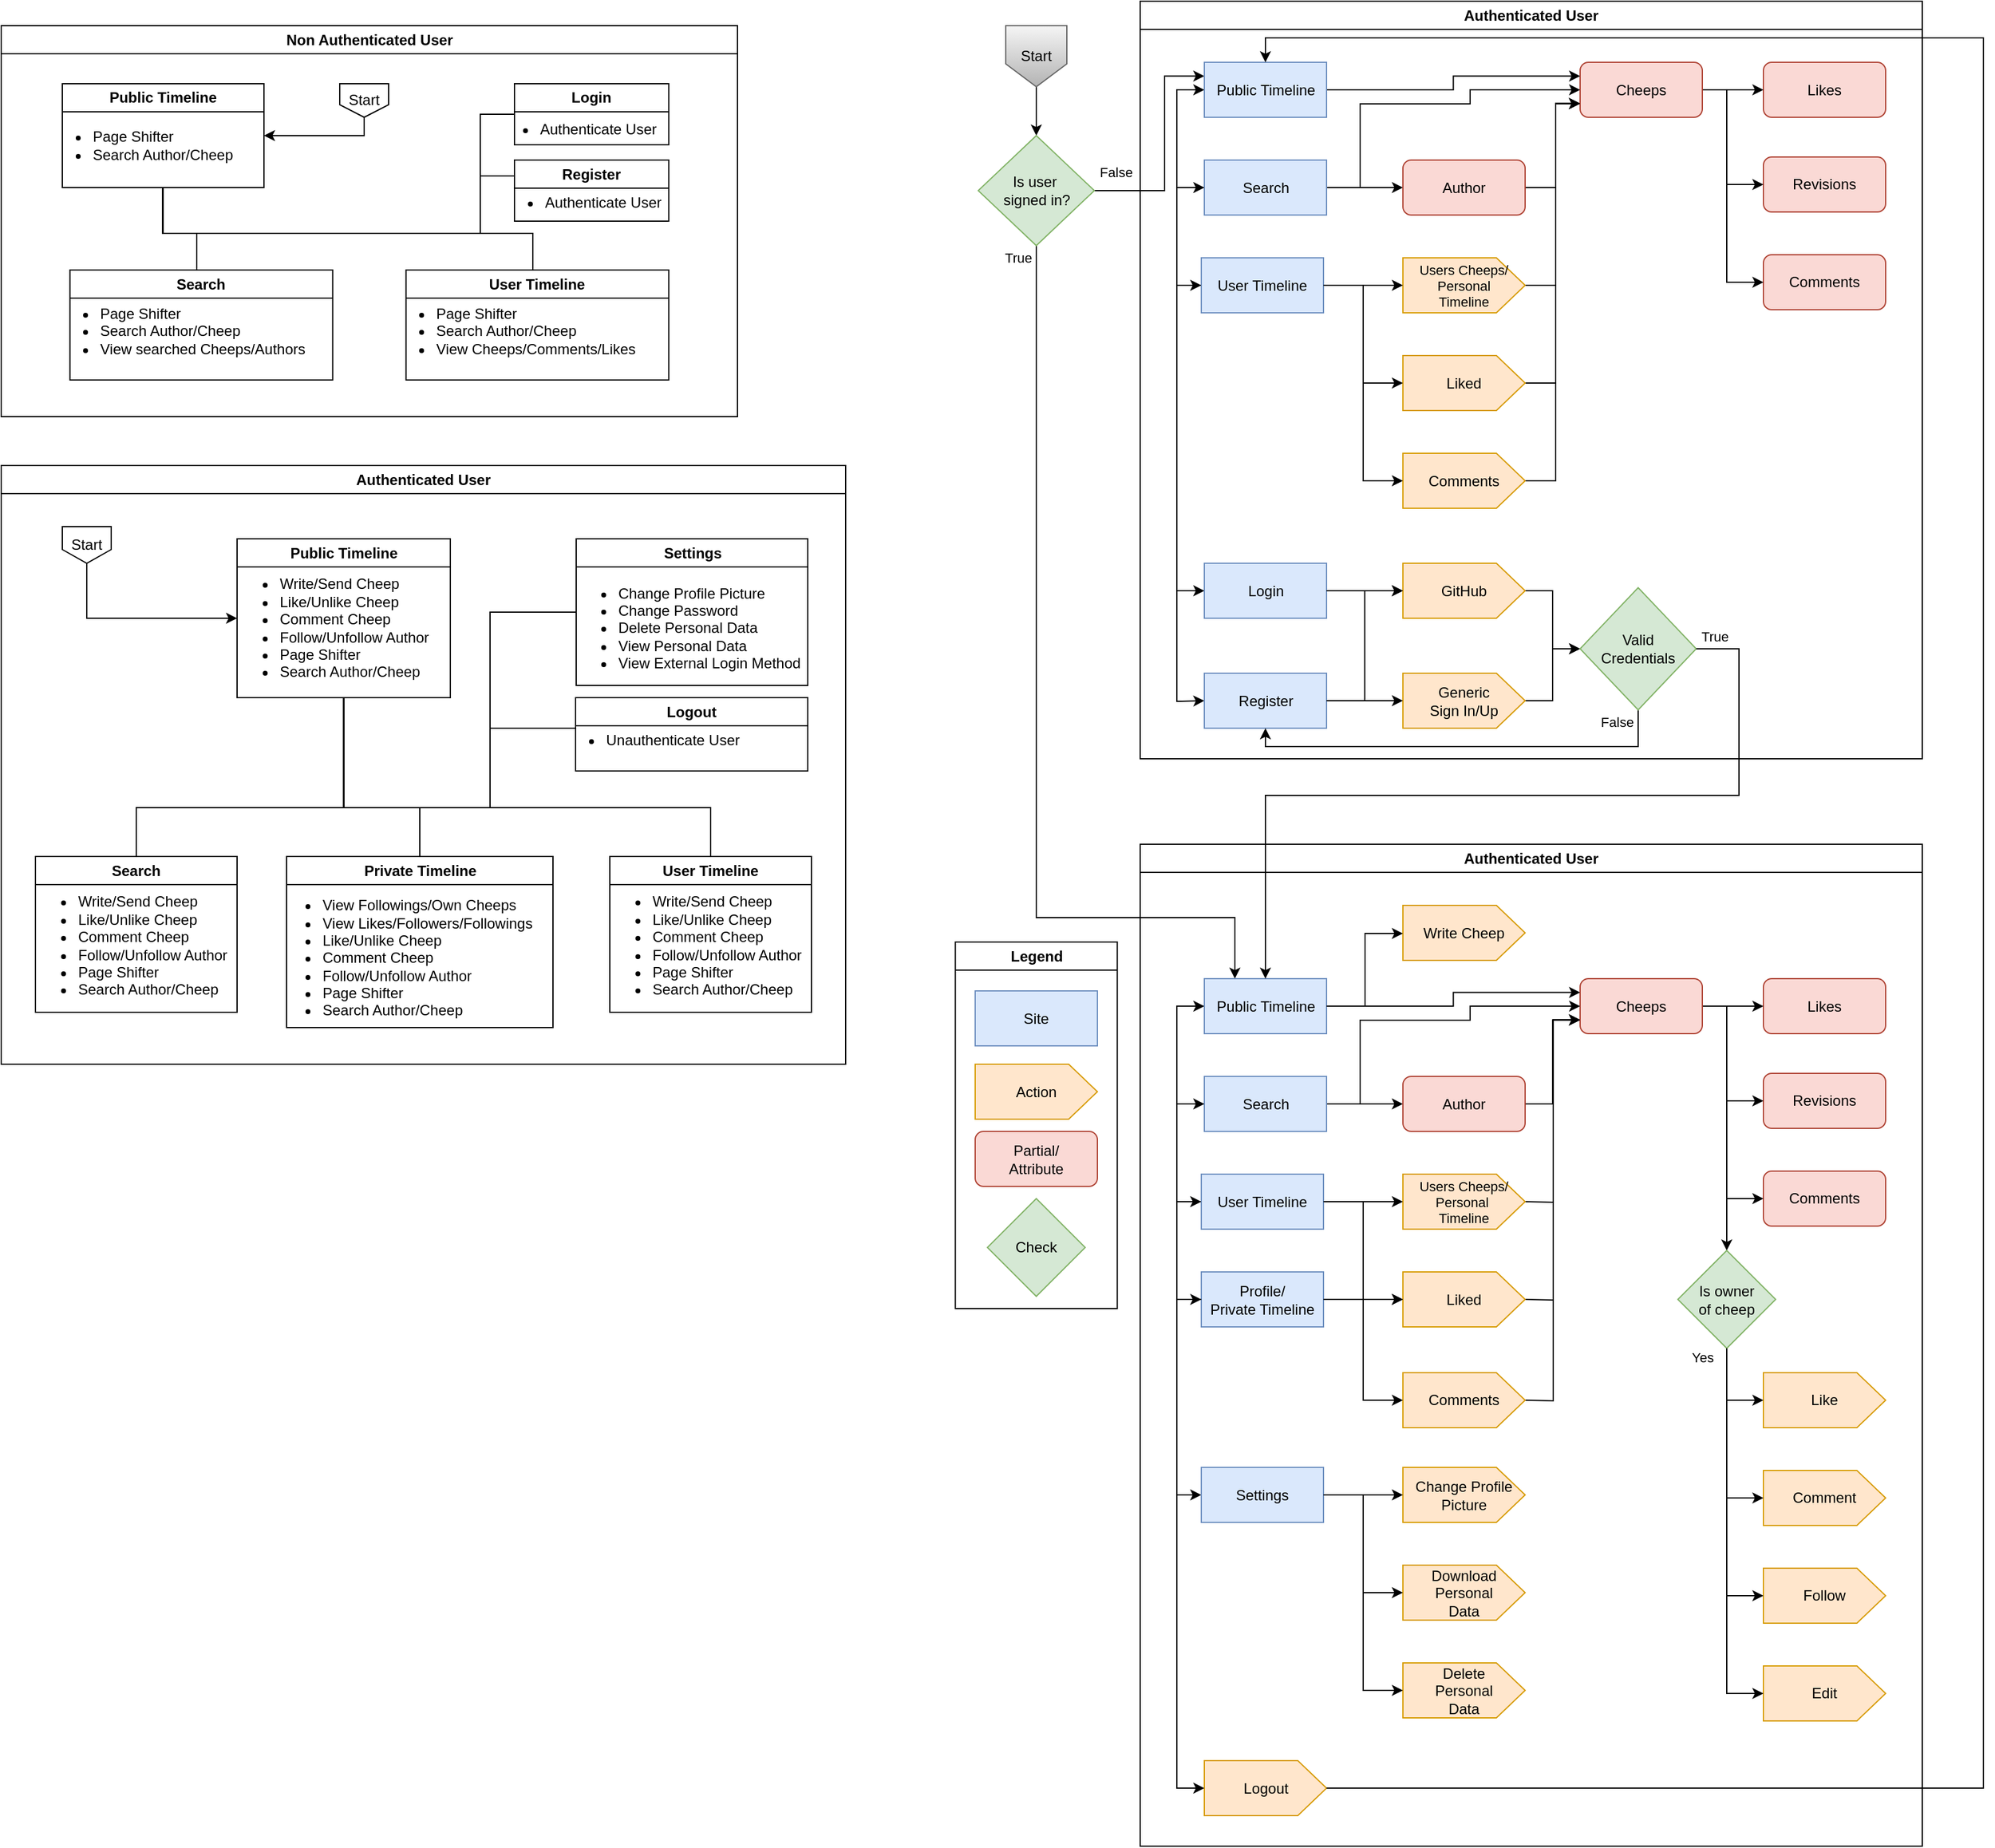 <mxfile version="25.0.1">
  <diagram name="Page-1" id="x-IrG4mC_DyvVhbNM6L9">
    <mxGraphModel dx="2035" dy="1218" grid="1" gridSize="10" guides="1" tooltips="1" connect="1" arrows="1" fold="1" page="1" pageScale="1" pageWidth="850" pageHeight="1100" math="0" shadow="0">
      <root>
        <mxCell id="0" />
        <mxCell id="1" parent="0" />
        <mxCell id="75F8sYAHgex0go4ryfyi-2" value="Non Authenticated User" style="swimlane;whiteSpace=wrap;html=1;" vertex="1" parent="1">
          <mxGeometry x="128" y="30" width="602.5" height="320" as="geometry" />
        </mxCell>
        <mxCell id="75F8sYAHgex0go4ryfyi-8" value="Public Timeline" style="swimlane;whiteSpace=wrap;html=1;" vertex="1" parent="75F8sYAHgex0go4ryfyi-2">
          <mxGeometry x="50" y="47.5" width="165" height="85" as="geometry" />
        </mxCell>
        <mxCell id="75F8sYAHgex0go4ryfyi-13" value="&lt;ul&gt;&lt;li&gt;Page Shifter&lt;/li&gt;&lt;li&gt;Search Author/Cheep&lt;/li&gt;&lt;/ul&gt;" style="text;html=1;align=left;verticalAlign=middle;resizable=0;points=[];autosize=1;strokeColor=none;fillColor=none;spacing=0;" vertex="1" parent="75F8sYAHgex0go4ryfyi-8">
          <mxGeometry x="-15" y="20" width="170" height="60" as="geometry" />
        </mxCell>
        <mxCell id="75F8sYAHgex0go4ryfyi-29" style="edgeStyle=orthogonalEdgeStyle;rounded=0;orthogonalLoop=1;jettySize=auto;html=1;entryX=0.5;entryY=1;entryDx=0;entryDy=0;endArrow=none;endFill=0;" edge="1" parent="75F8sYAHgex0go4ryfyi-2" source="75F8sYAHgex0go4ryfyi-16" target="75F8sYAHgex0go4ryfyi-8">
          <mxGeometry relative="1" as="geometry">
            <Array as="points">
              <mxPoint x="392" y="123" />
              <mxPoint x="392" y="170" />
              <mxPoint x="133" y="170" />
            </Array>
          </mxGeometry>
        </mxCell>
        <mxCell id="75F8sYAHgex0go4ryfyi-16" value="Register" style="swimlane;whiteSpace=wrap;html=1;" vertex="1" parent="75F8sYAHgex0go4ryfyi-2">
          <mxGeometry x="420" y="110" width="126.25" height="50" as="geometry">
            <mxRectangle x="442.5" y="112.5" width="90" height="30" as="alternateBounds" />
          </mxGeometry>
        </mxCell>
        <mxCell id="75F8sYAHgex0go4ryfyi-72" value="&lt;ul&gt;&lt;li&gt;&lt;span style=&quot;background-color: initial;&quot;&gt;Authenticate User&lt;/span&gt;&lt;/li&gt;&lt;/ul&gt;" style="text;html=1;align=left;verticalAlign=middle;resizable=0;points=[];autosize=1;strokeColor=none;fillColor=none;spacing=0;" vertex="1" parent="75F8sYAHgex0go4ryfyi-16">
          <mxGeometry x="-15.5" y="10" width="150" height="50" as="geometry" />
        </mxCell>
        <mxCell id="75F8sYAHgex0go4ryfyi-27" style="edgeStyle=orthogonalEdgeStyle;rounded=0;orthogonalLoop=1;jettySize=auto;html=1;entryX=0.5;entryY=1;entryDx=0;entryDy=0;endArrow=none;endFill=0;" edge="1" parent="75F8sYAHgex0go4ryfyi-2" source="75F8sYAHgex0go4ryfyi-17" target="75F8sYAHgex0go4ryfyi-8">
          <mxGeometry relative="1" as="geometry">
            <Array as="points">
              <mxPoint x="160" y="170" />
              <mxPoint x="133" y="170" />
            </Array>
          </mxGeometry>
        </mxCell>
        <mxCell id="75F8sYAHgex0go4ryfyi-17" value="Search" style="swimlane;whiteSpace=wrap;html=1;" vertex="1" parent="75F8sYAHgex0go4ryfyi-2">
          <mxGeometry x="56.25" y="200" width="215" height="90" as="geometry" />
        </mxCell>
        <mxCell id="75F8sYAHgex0go4ryfyi-18" value="&lt;ul&gt;&lt;li&gt;Page Shifter&lt;/li&gt;&lt;li&gt;Search Author/Cheep&lt;/li&gt;&lt;li&gt;View searched Cheeps/Authors&lt;/li&gt;&lt;/ul&gt;" style="text;html=1;align=left;verticalAlign=middle;resizable=0;points=[];autosize=1;strokeColor=none;fillColor=none;spacing=0;" vertex="1" parent="75F8sYAHgex0go4ryfyi-17">
          <mxGeometry x="-15" y="10" width="230" height="80" as="geometry" />
        </mxCell>
        <mxCell id="75F8sYAHgex0go4ryfyi-28" style="edgeStyle=orthogonalEdgeStyle;rounded=0;orthogonalLoop=1;jettySize=auto;html=1;entryX=0.5;entryY=1;entryDx=0;entryDy=0;endArrow=none;endFill=0;" edge="1" parent="75F8sYAHgex0go4ryfyi-2" source="75F8sYAHgex0go4ryfyi-19" target="75F8sYAHgex0go4ryfyi-8">
          <mxGeometry relative="1" as="geometry">
            <Array as="points">
              <mxPoint x="435" y="170" />
              <mxPoint x="133" y="170" />
            </Array>
          </mxGeometry>
        </mxCell>
        <mxCell id="75F8sYAHgex0go4ryfyi-19" value="User Timeline" style="swimlane;whiteSpace=wrap;html=1;" vertex="1" parent="75F8sYAHgex0go4ryfyi-2">
          <mxGeometry x="331.25" y="200" width="215" height="90" as="geometry" />
        </mxCell>
        <mxCell id="75F8sYAHgex0go4ryfyi-20" value="&lt;ul&gt;&lt;li&gt;Page Shifter&lt;/li&gt;&lt;li&gt;Search Author/Cheep&lt;/li&gt;&lt;li&gt;View Cheeps/Comments/Likes&lt;/li&gt;&lt;/ul&gt;" style="text;html=1;align=left;verticalAlign=middle;resizable=0;points=[];autosize=1;strokeColor=none;fillColor=none;spacing=0;" vertex="1" parent="75F8sYAHgex0go4ryfyi-19">
          <mxGeometry x="-15" y="10" width="220" height="80" as="geometry" />
        </mxCell>
        <mxCell id="75F8sYAHgex0go4ryfyi-34" style="edgeStyle=orthogonalEdgeStyle;rounded=0;orthogonalLoop=1;jettySize=auto;html=1;entryX=1;entryY=0.5;entryDx=0;entryDy=0;exitX=0.5;exitY=1;exitDx=0;exitDy=0;" edge="1" parent="75F8sYAHgex0go4ryfyi-2" source="75F8sYAHgex0go4ryfyi-33" target="75F8sYAHgex0go4ryfyi-8">
          <mxGeometry relative="1" as="geometry">
            <Array as="points">
              <mxPoint x="297" y="90" />
            </Array>
          </mxGeometry>
        </mxCell>
        <mxCell id="75F8sYAHgex0go4ryfyi-33" value="Start" style="shape=offPageConnector;whiteSpace=wrap;html=1;" vertex="1" parent="75F8sYAHgex0go4ryfyi-2">
          <mxGeometry x="277" y="47.5" width="40" height="27.5" as="geometry" />
        </mxCell>
        <mxCell id="75F8sYAHgex0go4ryfyi-73" value="Login" style="swimlane;whiteSpace=wrap;html=1;" vertex="1" parent="75F8sYAHgex0go4ryfyi-2">
          <mxGeometry x="420" y="47.5" width="126.25" height="50" as="geometry">
            <mxRectangle x="442.5" y="112.5" width="90" height="30" as="alternateBounds" />
          </mxGeometry>
        </mxCell>
        <mxCell id="75F8sYAHgex0go4ryfyi-74" value="&lt;ul&gt;&lt;li&gt;&lt;span style=&quot;background-color: initial;&quot;&gt;Authenticate User&lt;/span&gt;&lt;/li&gt;&lt;/ul&gt;" style="text;html=1;align=left;verticalAlign=middle;resizable=0;points=[];autosize=1;strokeColor=none;fillColor=none;spacing=0;" vertex="1" parent="75F8sYAHgex0go4ryfyi-73">
          <mxGeometry x="-19.25" y="12.5" width="150" height="50" as="geometry" />
        </mxCell>
        <mxCell id="75F8sYAHgex0go4ryfyi-76" style="edgeStyle=orthogonalEdgeStyle;rounded=0;orthogonalLoop=1;jettySize=auto;html=1;entryX=0.5;entryY=1;entryDx=0;entryDy=0;endArrow=none;endFill=0;exitX=0;exitY=0.5;exitDx=0;exitDy=0;" edge="1" parent="75F8sYAHgex0go4ryfyi-2" source="75F8sYAHgex0go4ryfyi-73" target="75F8sYAHgex0go4ryfyi-8">
          <mxGeometry relative="1" as="geometry">
            <mxPoint x="312" y="110" as="sourcePoint" />
            <mxPoint x="143" y="143" as="targetPoint" />
            <Array as="points">
              <mxPoint x="392" y="73" />
              <mxPoint x="392" y="170" />
              <mxPoint x="132" y="170" />
              <mxPoint x="132" y="133" />
            </Array>
          </mxGeometry>
        </mxCell>
        <mxCell id="75F8sYAHgex0go4ryfyi-35" value="Authenticated User" style="swimlane;whiteSpace=wrap;html=1;" vertex="1" parent="1">
          <mxGeometry x="128" y="390" width="691" height="490" as="geometry" />
        </mxCell>
        <mxCell id="75F8sYAHgex0go4ryfyi-36" value="Public Timeline" style="swimlane;whiteSpace=wrap;html=1;" vertex="1" parent="75F8sYAHgex0go4ryfyi-35">
          <mxGeometry x="193" y="60" width="174.5" height="130" as="geometry">
            <mxRectangle x="193" y="60" width="120" height="30" as="alternateBounds" />
          </mxGeometry>
        </mxCell>
        <mxCell id="75F8sYAHgex0go4ryfyi-37" value="&lt;ul&gt;&lt;li&gt;Write/Send Cheep&lt;/li&gt;&lt;li&gt;Like/Unlike Cheep&lt;/li&gt;&lt;li&gt;Comment Cheep&lt;/li&gt;&lt;li&gt;Follow/Unfollow Author&lt;/li&gt;&lt;li&gt;Page Shifter&lt;/li&gt;&lt;li&gt;Search Author/Cheep&lt;/li&gt;&lt;/ul&gt;" style="text;html=1;align=left;verticalAlign=middle;resizable=0;points=[];autosize=1;strokeColor=none;fillColor=none;spacing=0;strokeWidth=1;fontSize=12;" vertex="1" parent="75F8sYAHgex0go4ryfyi-36">
          <mxGeometry x="-5.5" y="12.5" width="180" height="120" as="geometry" />
        </mxCell>
        <mxCell id="75F8sYAHgex0go4ryfyi-49" value="Start" style="shape=offPageConnector;whiteSpace=wrap;html=1;" vertex="1" parent="75F8sYAHgex0go4ryfyi-35">
          <mxGeometry x="50" y="50" width="40" height="30" as="geometry" />
        </mxCell>
        <mxCell id="75F8sYAHgex0go4ryfyi-63" style="edgeStyle=orthogonalEdgeStyle;rounded=0;orthogonalLoop=1;jettySize=auto;html=1;entryX=0.5;entryY=1;entryDx=0;entryDy=0;endArrow=none;endFill=0;" edge="1" parent="75F8sYAHgex0go4ryfyi-35" source="75F8sYAHgex0go4ryfyi-54" target="75F8sYAHgex0go4ryfyi-36">
          <mxGeometry relative="1" as="geometry">
            <Array as="points">
              <mxPoint x="111" y="280" />
              <mxPoint x="280" y="280" />
            </Array>
          </mxGeometry>
        </mxCell>
        <mxCell id="75F8sYAHgex0go4ryfyi-54" value="Search" style="swimlane;whiteSpace=wrap;html=1;" vertex="1" parent="75F8sYAHgex0go4ryfyi-35">
          <mxGeometry x="28" y="320" width="165" height="127.5" as="geometry" />
        </mxCell>
        <mxCell id="75F8sYAHgex0go4ryfyi-55" value="&lt;ul&gt;&lt;li&gt;Write/Send Cheep&lt;/li&gt;&lt;li&gt;Like/Unlike Cheep&lt;/li&gt;&lt;li&gt;Comment Cheep&lt;/li&gt;&lt;li&gt;Follow/Unfollow Author&lt;/li&gt;&lt;li&gt;Page Shifter&lt;/li&gt;&lt;li&gt;Search Author/Cheep&lt;/li&gt;&lt;/ul&gt;" style="text;html=1;align=left;verticalAlign=middle;resizable=0;points=[];autosize=1;strokeColor=none;fillColor=none;spacing=0;" vertex="1" parent="75F8sYAHgex0go4ryfyi-54">
          <mxGeometry x="-5.5" y="12.5" width="180" height="120" as="geometry" />
        </mxCell>
        <mxCell id="75F8sYAHgex0go4ryfyi-65" style="edgeStyle=orthogonalEdgeStyle;rounded=0;orthogonalLoop=1;jettySize=auto;html=1;entryX=0.5;entryY=1;entryDx=0;entryDy=0;endArrow=none;endFill=0;" edge="1" parent="75F8sYAHgex0go4ryfyi-35" source="75F8sYAHgex0go4ryfyi-56" target="75F8sYAHgex0go4ryfyi-36">
          <mxGeometry relative="1" as="geometry">
            <Array as="points">
              <mxPoint x="581" y="280" />
              <mxPoint x="280" y="280" />
            </Array>
          </mxGeometry>
        </mxCell>
        <mxCell id="75F8sYAHgex0go4ryfyi-56" value="User Timeline" style="swimlane;whiteSpace=wrap;html=1;" vertex="1" parent="75F8sYAHgex0go4ryfyi-35">
          <mxGeometry x="498" y="320" width="165" height="127.5" as="geometry" />
        </mxCell>
        <mxCell id="75F8sYAHgex0go4ryfyi-57" value="&lt;ul&gt;&lt;li&gt;Write/Send Cheep&lt;/li&gt;&lt;li&gt;Like/Unlike Cheep&lt;/li&gt;&lt;li&gt;Comment Cheep&lt;/li&gt;&lt;li&gt;Follow/Unfollow Author&lt;/li&gt;&lt;li&gt;Page Shifter&lt;/li&gt;&lt;li&gt;Search Author/Cheep&lt;/li&gt;&lt;/ul&gt;" style="text;html=1;align=left;verticalAlign=middle;resizable=0;points=[];autosize=1;strokeColor=none;fillColor=none;spacing=0;" vertex="1" parent="75F8sYAHgex0go4ryfyi-56">
          <mxGeometry x="-5.5" y="12.5" width="180" height="120" as="geometry" />
        </mxCell>
        <mxCell id="75F8sYAHgex0go4ryfyi-64" style="edgeStyle=orthogonalEdgeStyle;rounded=0;orthogonalLoop=1;jettySize=auto;html=1;entryX=0.5;entryY=1;entryDx=0;entryDy=0;endArrow=none;endFill=0;" edge="1" parent="75F8sYAHgex0go4ryfyi-35" source="75F8sYAHgex0go4ryfyi-58" target="75F8sYAHgex0go4ryfyi-36">
          <mxGeometry relative="1" as="geometry">
            <Array as="points">
              <mxPoint x="343" y="280" />
              <mxPoint x="280" y="280" />
            </Array>
          </mxGeometry>
        </mxCell>
        <mxCell id="75F8sYAHgex0go4ryfyi-58" value="Private Timeline" style="swimlane;whiteSpace=wrap;html=1;" vertex="1" parent="75F8sYAHgex0go4ryfyi-35">
          <mxGeometry x="233.5" y="320" width="218" height="140" as="geometry" />
        </mxCell>
        <mxCell id="75F8sYAHgex0go4ryfyi-59" value="&lt;ul&gt;&lt;li&gt;View Followings/Own Cheeps&lt;/li&gt;&lt;li&gt;View Likes/Followers/Followings&lt;/li&gt;&lt;li&gt;Like/Unlike Cheep&lt;/li&gt;&lt;li&gt;Comment Cheep&lt;/li&gt;&lt;li&gt;Follow/Unfollow Author&lt;/li&gt;&lt;li&gt;Page Shifter&lt;/li&gt;&lt;li&gt;Search Author/Cheep&lt;/li&gt;&lt;/ul&gt;" style="text;html=1;align=left;verticalAlign=middle;resizable=0;points=[];autosize=1;strokeColor=none;fillColor=none;spacing=0;" vertex="1" parent="75F8sYAHgex0go4ryfyi-58">
          <mxGeometry x="-11" y="17.5" width="230" height="130" as="geometry" />
        </mxCell>
        <mxCell id="75F8sYAHgex0go4ryfyi-69" style="edgeStyle=orthogonalEdgeStyle;rounded=0;orthogonalLoop=1;jettySize=auto;html=1;entryX=0.5;entryY=1;entryDx=0;entryDy=0;endArrow=none;endFill=0;" edge="1" parent="75F8sYAHgex0go4ryfyi-35" source="75F8sYAHgex0go4ryfyi-60" target="75F8sYAHgex0go4ryfyi-36">
          <mxGeometry relative="1" as="geometry">
            <Array as="points">
              <mxPoint x="400" y="120" />
              <mxPoint x="400" y="280" />
              <mxPoint x="280" y="280" />
            </Array>
          </mxGeometry>
        </mxCell>
        <mxCell id="75F8sYAHgex0go4ryfyi-60" value="Settings" style="swimlane;whiteSpace=wrap;html=1;" vertex="1" parent="75F8sYAHgex0go4ryfyi-35">
          <mxGeometry x="470.5" y="60" width="189.5" height="120" as="geometry" />
        </mxCell>
        <mxCell id="75F8sYAHgex0go4ryfyi-61" value="&lt;ul&gt;&lt;li&gt;Change Profile Picture&lt;/li&gt;&lt;li&gt;Change Password&lt;/li&gt;&lt;li&gt;Delete Personal Data&lt;/li&gt;&lt;li&gt;View Personal Data&lt;/li&gt;&lt;li&gt;View External Login Method&lt;/li&gt;&lt;/ul&gt;" style="text;html=1;align=left;verticalAlign=middle;resizable=0;points=[];autosize=1;strokeColor=none;fillColor=none;spacing=0;" vertex="1" parent="75F8sYAHgex0go4ryfyi-60">
          <mxGeometry x="-5.5" y="17.5" width="210" height="110" as="geometry" />
        </mxCell>
        <mxCell id="75F8sYAHgex0go4ryfyi-68" style="edgeStyle=orthogonalEdgeStyle;rounded=0;orthogonalLoop=1;jettySize=auto;html=1;exitX=0.5;exitY=1;exitDx=0;exitDy=0;entryX=0;entryY=0.5;entryDx=0;entryDy=0;" edge="1" parent="75F8sYAHgex0go4ryfyi-35" source="75F8sYAHgex0go4ryfyi-49" target="75F8sYAHgex0go4ryfyi-36">
          <mxGeometry relative="1" as="geometry">
            <mxPoint x="170" y="133" as="targetPoint" />
          </mxGeometry>
        </mxCell>
        <mxCell id="75F8sYAHgex0go4ryfyi-79" style="edgeStyle=orthogonalEdgeStyle;rounded=0;orthogonalLoop=1;jettySize=auto;html=1;entryX=0.5;entryY=1;entryDx=0;entryDy=0;endArrow=none;endFill=0;" edge="1" parent="75F8sYAHgex0go4ryfyi-35" source="75F8sYAHgex0go4ryfyi-77" target="75F8sYAHgex0go4ryfyi-36">
          <mxGeometry relative="1" as="geometry">
            <mxPoint x="170" y="230" as="targetPoint" />
            <Array as="points">
              <mxPoint x="400" y="215" />
              <mxPoint x="400" y="280" />
              <mxPoint x="280" y="280" />
            </Array>
          </mxGeometry>
        </mxCell>
        <mxCell id="75F8sYAHgex0go4ryfyi-77" value="Logout" style="swimlane;whiteSpace=wrap;html=1;" vertex="1" parent="75F8sYAHgex0go4ryfyi-35">
          <mxGeometry x="470" y="190" width="190" height="60" as="geometry">
            <mxRectangle x="505.13" y="200" width="90" height="30" as="alternateBounds" />
          </mxGeometry>
        </mxCell>
        <mxCell id="75F8sYAHgex0go4ryfyi-78" value="&lt;ul&gt;&lt;li&gt;&lt;span style=&quot;background-color: initial;&quot;&gt;Unauthenticate User&lt;/span&gt;&lt;/li&gt;&lt;/ul&gt;" style="text;html=1;align=left;verticalAlign=middle;resizable=0;points=[];autosize=1;strokeColor=none;fillColor=none;spacing=0;" vertex="1" parent="75F8sYAHgex0go4ryfyi-77">
          <mxGeometry x="-15.5" y="10" width="170" height="50" as="geometry" />
        </mxCell>
        <mxCell id="75F8sYAHgex0go4ryfyi-85" style="edgeStyle=orthogonalEdgeStyle;rounded=0;orthogonalLoop=1;jettySize=auto;html=1;entryX=0.5;entryY=0;entryDx=0;entryDy=0;" edge="1" parent="1" source="75F8sYAHgex0go4ryfyi-82" target="75F8sYAHgex0go4ryfyi-83">
          <mxGeometry relative="1" as="geometry" />
        </mxCell>
        <mxCell id="75F8sYAHgex0go4ryfyi-82" value="Start" style="shape=offPageConnector;whiteSpace=wrap;html=1;fillColor=#f5f5f5;gradientColor=#b3b3b3;strokeColor=#666666;" vertex="1" parent="1">
          <mxGeometry x="950" y="30" width="50" height="50" as="geometry" />
        </mxCell>
        <mxCell id="75F8sYAHgex0go4ryfyi-188" value="True" style="edgeStyle=orthogonalEdgeStyle;rounded=0;orthogonalLoop=1;jettySize=auto;html=1;exitX=0.5;exitY=1;exitDx=0;exitDy=0;entryX=0.25;entryY=0;entryDx=0;entryDy=0;" edge="1" parent="1" source="75F8sYAHgex0go4ryfyi-83" target="75F8sYAHgex0go4ryfyi-103">
          <mxGeometry x="-0.974" y="-15" relative="1" as="geometry">
            <Array as="points">
              <mxPoint x="975" y="760" />
              <mxPoint x="1137" y="760" />
            </Array>
            <mxPoint as="offset" />
          </mxGeometry>
        </mxCell>
        <mxCell id="75F8sYAHgex0go4ryfyi-316" value="False" style="edgeStyle=orthogonalEdgeStyle;rounded=0;orthogonalLoop=1;jettySize=auto;html=1;entryX=0;entryY=0.25;entryDx=0;entryDy=0;" edge="1" parent="1" source="75F8sYAHgex0go4ryfyi-83" target="75F8sYAHgex0go4ryfyi-281">
          <mxGeometry x="-0.809" y="15" relative="1" as="geometry">
            <Array as="points">
              <mxPoint x="1080" y="165" />
              <mxPoint x="1080" y="71" />
            </Array>
            <mxPoint as="offset" />
          </mxGeometry>
        </mxCell>
        <mxCell id="75F8sYAHgex0go4ryfyi-83" value="Is user&amp;nbsp;&lt;div&gt;signed in?&lt;/div&gt;" style="rhombus;whiteSpace=wrap;html=1;fillColor=#d5e8d4;strokeColor=#82b366;" vertex="1" parent="1">
          <mxGeometry x="927.5" y="120" width="95" height="90" as="geometry" />
        </mxCell>
        <mxCell id="75F8sYAHgex0go4ryfyi-127" value="Authenticated User" style="swimlane;whiteSpace=wrap;html=1;" vertex="1" parent="1">
          <mxGeometry x="1060" y="700" width="640" height="820" as="geometry">
            <mxRectangle x="1060" y="540" width="140" height="30" as="alternateBounds" />
          </mxGeometry>
        </mxCell>
        <mxCell id="75F8sYAHgex0go4ryfyi-110" value="Revisions" style="rounded=1;whiteSpace=wrap;html=1;fillColor=#fad9d5;strokeColor=#ae4132;" vertex="1" parent="75F8sYAHgex0go4ryfyi-127">
          <mxGeometry x="510" y="187.5" width="100" height="45" as="geometry" />
        </mxCell>
        <mxCell id="75F8sYAHgex0go4ryfyi-109" value="Likes" style="rounded=1;whiteSpace=wrap;html=1;fillColor=#fad9d5;strokeColor=#ae4132;" vertex="1" parent="75F8sYAHgex0go4ryfyi-127">
          <mxGeometry x="510" y="110" width="100" height="45" as="geometry" />
        </mxCell>
        <mxCell id="75F8sYAHgex0go4ryfyi-111" value="Comments" style="rounded=1;whiteSpace=wrap;html=1;fillColor=#fad9d5;strokeColor=#ae4132;" vertex="1" parent="75F8sYAHgex0go4ryfyi-127">
          <mxGeometry x="510" y="267.5" width="100" height="45" as="geometry" />
        </mxCell>
        <mxCell id="75F8sYAHgex0go4ryfyi-123" value="Like" style="shape=singleArrow;whiteSpace=wrap;html=1;arrowWidth=1;arrowSize=0.235;fillColor=#ffe6cc;strokeColor=#d79b00;" vertex="1" parent="75F8sYAHgex0go4ryfyi-127">
          <mxGeometry x="510" y="432.5" width="100" height="45" as="geometry" />
        </mxCell>
        <mxCell id="75F8sYAHgex0go4ryfyi-124" value="Comment" style="shape=singleArrow;whiteSpace=wrap;html=1;arrowWidth=1;arrowSize=0.235;fillColor=#ffe6cc;strokeColor=#d79b00;" vertex="1" parent="75F8sYAHgex0go4ryfyi-127">
          <mxGeometry x="510" y="512.5" width="100" height="45" as="geometry" />
        </mxCell>
        <mxCell id="75F8sYAHgex0go4ryfyi-125" value="Follow" style="shape=singleArrow;whiteSpace=wrap;html=1;arrowWidth=1;arrowSize=0.235;fillColor=#ffe6cc;strokeColor=#d79b00;" vertex="1" parent="75F8sYAHgex0go4ryfyi-127">
          <mxGeometry x="510" y="592.5" width="100" height="45" as="geometry" />
        </mxCell>
        <mxCell id="75F8sYAHgex0go4ryfyi-166" style="edgeStyle=orthogonalEdgeStyle;rounded=0;orthogonalLoop=1;jettySize=auto;html=1;entryX=0;entryY=0.5;entryDx=0;entryDy=0;" edge="1" parent="75F8sYAHgex0go4ryfyi-127" source="75F8sYAHgex0go4ryfyi-107" target="75F8sYAHgex0go4ryfyi-109">
          <mxGeometry relative="1" as="geometry" />
        </mxCell>
        <mxCell id="75F8sYAHgex0go4ryfyi-167" style="edgeStyle=orthogonalEdgeStyle;rounded=0;orthogonalLoop=1;jettySize=auto;html=1;entryX=0;entryY=0.5;entryDx=0;entryDy=0;" edge="1" parent="75F8sYAHgex0go4ryfyi-127" source="75F8sYAHgex0go4ryfyi-107" target="75F8sYAHgex0go4ryfyi-110">
          <mxGeometry relative="1" as="geometry">
            <Array as="points">
              <mxPoint x="480" y="133" />
              <mxPoint x="480" y="210" />
            </Array>
          </mxGeometry>
        </mxCell>
        <mxCell id="75F8sYAHgex0go4ryfyi-168" style="edgeStyle=orthogonalEdgeStyle;rounded=0;orthogonalLoop=1;jettySize=auto;html=1;entryX=0;entryY=0.5;entryDx=0;entryDy=0;" edge="1" parent="75F8sYAHgex0go4ryfyi-127" source="75F8sYAHgex0go4ryfyi-107" target="75F8sYAHgex0go4ryfyi-111">
          <mxGeometry relative="1" as="geometry">
            <Array as="points">
              <mxPoint x="480" y="133" />
              <mxPoint x="480" y="290" />
            </Array>
          </mxGeometry>
        </mxCell>
        <mxCell id="75F8sYAHgex0go4ryfyi-175" style="edgeStyle=orthogonalEdgeStyle;rounded=0;orthogonalLoop=1;jettySize=auto;html=1;entryX=0.5;entryY=0;entryDx=0;entryDy=0;" edge="1" parent="75F8sYAHgex0go4ryfyi-127" source="75F8sYAHgex0go4ryfyi-107" target="75F8sYAHgex0go4ryfyi-174">
          <mxGeometry relative="1" as="geometry">
            <Array as="points">
              <mxPoint x="480" y="133" />
            </Array>
          </mxGeometry>
        </mxCell>
        <mxCell id="75F8sYAHgex0go4ryfyi-107" value="Cheeps" style="rounded=1;whiteSpace=wrap;html=1;fillColor=#fad9d5;strokeColor=#ae4132;" vertex="1" parent="75F8sYAHgex0go4ryfyi-127">
          <mxGeometry x="360" y="110" width="100" height="45" as="geometry" />
        </mxCell>
        <mxCell id="75F8sYAHgex0go4ryfyi-251" style="edgeStyle=orthogonalEdgeStyle;rounded=0;orthogonalLoop=1;jettySize=auto;html=1;entryX=0;entryY=0.5;entryDx=0;entryDy=0;" edge="1" parent="75F8sYAHgex0go4ryfyi-127" source="75F8sYAHgex0go4ryfyi-106" target="75F8sYAHgex0go4ryfyi-132">
          <mxGeometry relative="1" as="geometry">
            <Array as="points">
              <mxPoint x="30" y="373" />
              <mxPoint x="30" y="533" />
            </Array>
          </mxGeometry>
        </mxCell>
        <mxCell id="75F8sYAHgex0go4ryfyi-106" value="Profile/&lt;div&gt;Private Timeline&lt;/div&gt;" style="rounded=0;whiteSpace=wrap;html=1;fillColor=#dae8fc;strokeColor=#6c8ebf;" vertex="1" parent="75F8sYAHgex0go4ryfyi-127">
          <mxGeometry x="50" y="350" width="100" height="45" as="geometry" />
        </mxCell>
        <mxCell id="75F8sYAHgex0go4ryfyi-184" style="edgeStyle=orthogonalEdgeStyle;rounded=0;orthogonalLoop=1;jettySize=auto;html=1;entryX=0;entryY=0.5;entryDx=0;entryDy=0;" edge="1" parent="75F8sYAHgex0go4ryfyi-127" source="75F8sYAHgex0go4ryfyi-105" target="75F8sYAHgex0go4ryfyi-106">
          <mxGeometry relative="1" as="geometry">
            <Array as="points">
              <mxPoint x="30" y="293" />
              <mxPoint x="30" y="373" />
            </Array>
          </mxGeometry>
        </mxCell>
        <mxCell id="75F8sYAHgex0go4ryfyi-105" value="User Timeline" style="rounded=0;whiteSpace=wrap;html=1;fillColor=#dae8fc;strokeColor=#6c8ebf;" vertex="1" parent="75F8sYAHgex0go4ryfyi-127">
          <mxGeometry x="50" y="270" width="100" height="45" as="geometry" />
        </mxCell>
        <mxCell id="75F8sYAHgex0go4ryfyi-144" style="edgeStyle=orthogonalEdgeStyle;rounded=0;orthogonalLoop=1;jettySize=auto;html=1;entryX=0;entryY=0.5;entryDx=0;entryDy=0;" edge="1" parent="75F8sYAHgex0go4ryfyi-127" source="75F8sYAHgex0go4ryfyi-104" target="75F8sYAHgex0go4ryfyi-107">
          <mxGeometry relative="1" as="geometry">
            <Array as="points">
              <mxPoint x="180" y="212" />
              <mxPoint x="180" y="144" />
              <mxPoint x="270" y="144" />
              <mxPoint x="270" y="132" />
            </Array>
          </mxGeometry>
        </mxCell>
        <mxCell id="75F8sYAHgex0go4ryfyi-154" style="edgeStyle=orthogonalEdgeStyle;rounded=0;orthogonalLoop=1;jettySize=auto;html=1;entryX=0;entryY=0.5;entryDx=0;entryDy=0;" edge="1" parent="75F8sYAHgex0go4ryfyi-127" source="75F8sYAHgex0go4ryfyi-104" target="75F8sYAHgex0go4ryfyi-153">
          <mxGeometry relative="1" as="geometry" />
        </mxCell>
        <mxCell id="75F8sYAHgex0go4ryfyi-182" style="edgeStyle=orthogonalEdgeStyle;rounded=0;orthogonalLoop=1;jettySize=auto;html=1;entryX=0;entryY=0.5;entryDx=0;entryDy=0;" edge="1" parent="75F8sYAHgex0go4ryfyi-127" source="75F8sYAHgex0go4ryfyi-104" target="75F8sYAHgex0go4ryfyi-103">
          <mxGeometry relative="1" as="geometry">
            <Array as="points">
              <mxPoint x="30" y="212" />
              <mxPoint x="30" y="132" />
            </Array>
          </mxGeometry>
        </mxCell>
        <mxCell id="75F8sYAHgex0go4ryfyi-183" style="edgeStyle=orthogonalEdgeStyle;rounded=0;orthogonalLoop=1;jettySize=auto;html=1;entryX=0;entryY=0.5;entryDx=0;entryDy=0;" edge="1" parent="75F8sYAHgex0go4ryfyi-127" source="75F8sYAHgex0go4ryfyi-104" target="75F8sYAHgex0go4ryfyi-105">
          <mxGeometry relative="1" as="geometry">
            <Array as="points">
              <mxPoint x="30" y="212" />
              <mxPoint x="30" y="292" />
            </Array>
          </mxGeometry>
        </mxCell>
        <mxCell id="75F8sYAHgex0go4ryfyi-104" value="Search" style="rounded=0;whiteSpace=wrap;html=1;fillColor=#dae8fc;strokeColor=#6c8ebf;" vertex="1" parent="75F8sYAHgex0go4ryfyi-127">
          <mxGeometry x="52.5" y="190" width="100" height="45" as="geometry" />
        </mxCell>
        <mxCell id="75F8sYAHgex0go4ryfyi-145" style="edgeStyle=orthogonalEdgeStyle;rounded=0;orthogonalLoop=1;jettySize=auto;html=1;entryX=0;entryY=0.25;entryDx=0;entryDy=0;" edge="1" parent="75F8sYAHgex0go4ryfyi-127" source="75F8sYAHgex0go4ryfyi-103" target="75F8sYAHgex0go4ryfyi-107">
          <mxGeometry relative="1" as="geometry" />
        </mxCell>
        <mxCell id="75F8sYAHgex0go4ryfyi-181" style="edgeStyle=orthogonalEdgeStyle;rounded=0;orthogonalLoop=1;jettySize=auto;html=1;entryX=0;entryY=0.5;entryDx=0;entryDy=0;" edge="1" parent="75F8sYAHgex0go4ryfyi-127" source="75F8sYAHgex0go4ryfyi-103" target="75F8sYAHgex0go4ryfyi-104">
          <mxGeometry relative="1" as="geometry">
            <Array as="points">
              <mxPoint x="30" y="132" />
              <mxPoint x="30" y="212" />
            </Array>
          </mxGeometry>
        </mxCell>
        <mxCell id="75F8sYAHgex0go4ryfyi-103" value="Public Timeline" style="rounded=0;whiteSpace=wrap;html=1;fillColor=#dae8fc;strokeColor=#6c8ebf;" vertex="1" parent="75F8sYAHgex0go4ryfyi-127">
          <mxGeometry x="52.5" y="110" width="100" height="45" as="geometry" />
        </mxCell>
        <mxCell id="75F8sYAHgex0go4ryfyi-128" value="Edit" style="shape=singleArrow;whiteSpace=wrap;html=1;arrowWidth=1;arrowSize=0.235;fillColor=#ffe6cc;strokeColor=#d79b00;" vertex="1" parent="75F8sYAHgex0go4ryfyi-127">
          <mxGeometry x="510" y="672.5" width="100" height="45" as="geometry" />
        </mxCell>
        <mxCell id="75F8sYAHgex0go4ryfyi-131" value="Download&lt;div&gt;Personal&lt;/div&gt;&lt;div&gt;Data&lt;/div&gt;" style="shape=singleArrow;whiteSpace=wrap;html=1;arrowWidth=1;arrowSize=0.235;fillColor=#ffe6cc;strokeColor=#d79b00;" vertex="1" parent="75F8sYAHgex0go4ryfyi-127">
          <mxGeometry x="215" y="590" width="100" height="45" as="geometry" />
        </mxCell>
        <mxCell id="75F8sYAHgex0go4ryfyi-132" value="Settings" style="rounded=0;whiteSpace=wrap;html=1;fillColor=#dae8fc;strokeColor=#6c8ebf;" vertex="1" parent="75F8sYAHgex0go4ryfyi-127">
          <mxGeometry x="50" y="510" width="100" height="45" as="geometry" />
        </mxCell>
        <mxCell id="75F8sYAHgex0go4ryfyi-133" value="Write Cheep" style="shape=singleArrow;whiteSpace=wrap;html=1;arrowWidth=1;arrowSize=0.235;fillColor=#ffe6cc;strokeColor=#d79b00;" vertex="1" parent="75F8sYAHgex0go4ryfyi-127">
          <mxGeometry x="215" y="50" width="100" height="45" as="geometry" />
        </mxCell>
        <mxCell id="75F8sYAHgex0go4ryfyi-156" style="edgeStyle=orthogonalEdgeStyle;rounded=0;orthogonalLoop=1;jettySize=auto;html=1;entryX=0;entryY=0.75;entryDx=0;entryDy=0;" edge="1" parent="75F8sYAHgex0go4ryfyi-127" target="75F8sYAHgex0go4ryfyi-107">
          <mxGeometry relative="1" as="geometry">
            <mxPoint x="315" y="292.533" as="sourcePoint" />
          </mxGeometry>
        </mxCell>
        <mxCell id="75F8sYAHgex0go4ryfyi-157" style="edgeStyle=orthogonalEdgeStyle;rounded=0;orthogonalLoop=1;jettySize=auto;html=1;entryX=0;entryY=0.75;entryDx=0;entryDy=0;" edge="1" parent="75F8sYAHgex0go4ryfyi-127" target="75F8sYAHgex0go4ryfyi-107">
          <mxGeometry relative="1" as="geometry">
            <mxPoint x="315" y="372.533" as="sourcePoint" />
          </mxGeometry>
        </mxCell>
        <mxCell id="75F8sYAHgex0go4ryfyi-158" style="edgeStyle=orthogonalEdgeStyle;rounded=0;orthogonalLoop=1;jettySize=auto;html=1;entryX=0;entryY=0.75;entryDx=0;entryDy=0;" edge="1" parent="75F8sYAHgex0go4ryfyi-127" target="75F8sYAHgex0go4ryfyi-107">
          <mxGeometry relative="1" as="geometry">
            <mxPoint x="315" y="455" as="sourcePoint" />
          </mxGeometry>
        </mxCell>
        <mxCell id="75F8sYAHgex0go4ryfyi-143" style="edgeStyle=orthogonalEdgeStyle;rounded=0;orthogonalLoop=1;jettySize=auto;html=1;entryX=0;entryY=0.5;entryDx=0;entryDy=0;entryPerimeter=0;" edge="1" parent="75F8sYAHgex0go4ryfyi-127" source="75F8sYAHgex0go4ryfyi-103" target="75F8sYAHgex0go4ryfyi-133">
          <mxGeometry relative="1" as="geometry">
            <Array as="points">
              <mxPoint x="184" y="133" />
              <mxPoint x="184" y="73" />
              <mxPoint x="215" y="73" />
            </Array>
          </mxGeometry>
        </mxCell>
        <mxCell id="75F8sYAHgex0go4ryfyi-155" style="edgeStyle=orthogonalEdgeStyle;rounded=0;orthogonalLoop=1;jettySize=auto;html=1;entryX=0;entryY=0.75;entryDx=0;entryDy=0;" edge="1" parent="75F8sYAHgex0go4ryfyi-127" source="75F8sYAHgex0go4ryfyi-153" target="75F8sYAHgex0go4ryfyi-107">
          <mxGeometry relative="1" as="geometry">
            <mxPoint x="350" y="180" as="targetPoint" />
          </mxGeometry>
        </mxCell>
        <mxCell id="75F8sYAHgex0go4ryfyi-153" value="Author" style="rounded=1;whiteSpace=wrap;html=1;fillColor=#fad9d5;strokeColor=#ae4132;" vertex="1" parent="75F8sYAHgex0go4ryfyi-127">
          <mxGeometry x="215" y="190" width="100" height="45" as="geometry" />
        </mxCell>
        <mxCell id="75F8sYAHgex0go4ryfyi-159" value="Change Profile&lt;div&gt;Picture&lt;/div&gt;" style="shape=singleArrow;whiteSpace=wrap;html=1;arrowWidth=1;arrowSize=0.235;fillColor=#ffe6cc;strokeColor=#d79b00;" vertex="1" parent="75F8sYAHgex0go4ryfyi-127">
          <mxGeometry x="215" y="510" width="100" height="45" as="geometry" />
        </mxCell>
        <mxCell id="75F8sYAHgex0go4ryfyi-160" style="edgeStyle=orthogonalEdgeStyle;rounded=0;orthogonalLoop=1;jettySize=auto;html=1;entryX=0;entryY=0.5;entryDx=0;entryDy=0;entryPerimeter=0;" edge="1" parent="75F8sYAHgex0go4ryfyi-127" source="75F8sYAHgex0go4ryfyi-132" target="75F8sYAHgex0go4ryfyi-159">
          <mxGeometry relative="1" as="geometry" />
        </mxCell>
        <mxCell id="75F8sYAHgex0go4ryfyi-161" value="Delete&lt;div&gt;Personal&lt;/div&gt;&lt;div&gt;Data&lt;/div&gt;" style="shape=singleArrow;whiteSpace=wrap;html=1;arrowWidth=1;arrowSize=0.235;fillColor=#ffe6cc;strokeColor=#d79b00;" vertex="1" parent="75F8sYAHgex0go4ryfyi-127">
          <mxGeometry x="215" y="670" width="100" height="45" as="geometry" />
        </mxCell>
        <mxCell id="75F8sYAHgex0go4ryfyi-163" style="edgeStyle=orthogonalEdgeStyle;rounded=0;orthogonalLoop=1;jettySize=auto;html=1;entryX=0;entryY=0.5;entryDx=0;entryDy=0;entryPerimeter=0;" edge="1" parent="75F8sYAHgex0go4ryfyi-127" source="75F8sYAHgex0go4ryfyi-132" target="75F8sYAHgex0go4ryfyi-131">
          <mxGeometry relative="1" as="geometry" />
        </mxCell>
        <mxCell id="75F8sYAHgex0go4ryfyi-164" style="edgeStyle=orthogonalEdgeStyle;rounded=0;orthogonalLoop=1;jettySize=auto;html=1;entryX=0;entryY=0.5;entryDx=0;entryDy=0;entryPerimeter=0;" edge="1" parent="75F8sYAHgex0go4ryfyi-127" source="75F8sYAHgex0go4ryfyi-132" target="75F8sYAHgex0go4ryfyi-161">
          <mxGeometry relative="1" as="geometry" />
        </mxCell>
        <mxCell id="75F8sYAHgex0go4ryfyi-165" value="Logout" style="shape=singleArrow;whiteSpace=wrap;html=1;arrowWidth=1;arrowSize=0.235;fillColor=#ffe6cc;strokeColor=#d79b00;" vertex="1" parent="75F8sYAHgex0go4ryfyi-127">
          <mxGeometry x="52.5" y="750" width="100" height="45" as="geometry" />
        </mxCell>
        <mxCell id="75F8sYAHgex0go4ryfyi-174" value="Is owner&lt;div&gt;of cheep&lt;/div&gt;" style="rhombus;whiteSpace=wrap;html=1;fillColor=#d5e8d4;strokeColor=#82b366;" vertex="1" parent="75F8sYAHgex0go4ryfyi-127">
          <mxGeometry x="440" y="332.5" width="80" height="80" as="geometry" />
        </mxCell>
        <mxCell id="75F8sYAHgex0go4ryfyi-176" style="edgeStyle=orthogonalEdgeStyle;rounded=0;orthogonalLoop=1;jettySize=auto;html=1;entryX=0;entryY=0.5;entryDx=0;entryDy=0;entryPerimeter=0;" edge="1" parent="75F8sYAHgex0go4ryfyi-127" source="75F8sYAHgex0go4ryfyi-174" target="75F8sYAHgex0go4ryfyi-123">
          <mxGeometry relative="1" as="geometry" />
        </mxCell>
        <mxCell id="75F8sYAHgex0go4ryfyi-177" value="Yes" style="edgeStyle=orthogonalEdgeStyle;rounded=0;orthogonalLoop=1;jettySize=auto;html=1;entryX=0;entryY=0.5;entryDx=0;entryDy=0;entryPerimeter=0;" edge="1" parent="75F8sYAHgex0go4ryfyi-127" source="75F8sYAHgex0go4ryfyi-174" target="75F8sYAHgex0go4ryfyi-124">
          <mxGeometry x="-0.902" y="-20" relative="1" as="geometry">
            <mxPoint as="offset" />
          </mxGeometry>
        </mxCell>
        <mxCell id="75F8sYAHgex0go4ryfyi-179" style="edgeStyle=orthogonalEdgeStyle;rounded=0;orthogonalLoop=1;jettySize=auto;html=1;entryX=0;entryY=0.5;entryDx=0;entryDy=0;entryPerimeter=0;" edge="1" parent="75F8sYAHgex0go4ryfyi-127" source="75F8sYAHgex0go4ryfyi-174" target="75F8sYAHgex0go4ryfyi-125">
          <mxGeometry relative="1" as="geometry" />
        </mxCell>
        <mxCell id="75F8sYAHgex0go4ryfyi-180" style="edgeStyle=orthogonalEdgeStyle;rounded=0;orthogonalLoop=1;jettySize=auto;html=1;entryX=0;entryY=0.5;entryDx=0;entryDy=0;entryPerimeter=0;" edge="1" parent="75F8sYAHgex0go4ryfyi-127" source="75F8sYAHgex0go4ryfyi-174" target="75F8sYAHgex0go4ryfyi-128">
          <mxGeometry relative="1" as="geometry" />
        </mxCell>
        <mxCell id="75F8sYAHgex0go4ryfyi-189" style="edgeStyle=orthogonalEdgeStyle;rounded=0;orthogonalLoop=1;jettySize=auto;html=1;entryX=0;entryY=0.5;entryDx=0;entryDy=0;entryPerimeter=0;" edge="1" parent="75F8sYAHgex0go4ryfyi-127" source="75F8sYAHgex0go4ryfyi-106" target="75F8sYAHgex0go4ryfyi-165">
          <mxGeometry relative="1" as="geometry">
            <Array as="points">
              <mxPoint x="30" y="372" />
              <mxPoint x="30" y="772" />
            </Array>
          </mxGeometry>
        </mxCell>
        <mxCell id="75F8sYAHgex0go4ryfyi-336" value="Liked" style="shape=singleArrow;whiteSpace=wrap;html=1;arrowWidth=1;arrowSize=0.235;fillColor=#ffe6cc;strokeColor=#d79b00;" vertex="1" parent="75F8sYAHgex0go4ryfyi-127">
          <mxGeometry x="215" y="350" width="100" height="45" as="geometry" />
        </mxCell>
        <mxCell id="75F8sYAHgex0go4ryfyi-337" value="Comments" style="shape=singleArrow;whiteSpace=wrap;html=1;arrowWidth=1;arrowSize=0.235;fillColor=#ffe6cc;strokeColor=#d79b00;" vertex="1" parent="75F8sYAHgex0go4ryfyi-127">
          <mxGeometry x="215" y="432.5" width="100" height="45" as="geometry" />
        </mxCell>
        <mxCell id="75F8sYAHgex0go4ryfyi-338" value="Users Cheeps/&lt;div&gt;Personal&amp;nbsp;&lt;/div&gt;&lt;div&gt;Timeline&lt;/div&gt;" style="shape=singleArrow;whiteSpace=wrap;html=1;arrowWidth=1;arrowSize=0.235;fillColor=#ffe6cc;strokeColor=#d79b00;fontSize=11;" vertex="1" parent="75F8sYAHgex0go4ryfyi-127">
          <mxGeometry x="215" y="270" width="100" height="45" as="geometry" />
        </mxCell>
        <mxCell id="75F8sYAHgex0go4ryfyi-339" style="edgeStyle=orthogonalEdgeStyle;rounded=0;orthogonalLoop=1;jettySize=auto;html=1;entryX=0;entryY=0.5;entryDx=0;entryDy=0;entryPerimeter=0;" edge="1" parent="75F8sYAHgex0go4ryfyi-127" source="75F8sYAHgex0go4ryfyi-105" target="75F8sYAHgex0go4ryfyi-338">
          <mxGeometry relative="1" as="geometry" />
        </mxCell>
        <mxCell id="75F8sYAHgex0go4ryfyi-340" style="edgeStyle=orthogonalEdgeStyle;rounded=0;orthogonalLoop=1;jettySize=auto;html=1;entryX=0;entryY=0.5;entryDx=0;entryDy=0;entryPerimeter=0;" edge="1" parent="75F8sYAHgex0go4ryfyi-127" source="75F8sYAHgex0go4ryfyi-105" target="75F8sYAHgex0go4ryfyi-336">
          <mxGeometry relative="1" as="geometry" />
        </mxCell>
        <mxCell id="75F8sYAHgex0go4ryfyi-341" style="edgeStyle=orthogonalEdgeStyle;rounded=0;orthogonalLoop=1;jettySize=auto;html=1;entryX=0;entryY=0.5;entryDx=0;entryDy=0;entryPerimeter=0;" edge="1" parent="75F8sYAHgex0go4ryfyi-127" source="75F8sYAHgex0go4ryfyi-105" target="75F8sYAHgex0go4ryfyi-337">
          <mxGeometry relative="1" as="geometry" />
        </mxCell>
        <mxCell id="75F8sYAHgex0go4ryfyi-342" style="edgeStyle=orthogonalEdgeStyle;rounded=0;orthogonalLoop=1;jettySize=auto;html=1;entryX=0;entryY=0.5;entryDx=0;entryDy=0;entryPerimeter=0;" edge="1" parent="75F8sYAHgex0go4ryfyi-127" source="75F8sYAHgex0go4ryfyi-106" target="75F8sYAHgex0go4ryfyi-336">
          <mxGeometry relative="1" as="geometry" />
        </mxCell>
        <mxCell id="75F8sYAHgex0go4ryfyi-252" value="Authenticated User" style="swimlane;whiteSpace=wrap;html=1;" vertex="1" parent="1">
          <mxGeometry x="1060" y="10" width="640" height="620" as="geometry">
            <mxRectangle x="1060" y="540" width="140" height="30" as="alternateBounds" />
          </mxGeometry>
        </mxCell>
        <mxCell id="75F8sYAHgex0go4ryfyi-253" value="Revisions" style="rounded=1;whiteSpace=wrap;html=1;fillColor=#fad9d5;strokeColor=#ae4132;" vertex="1" parent="75F8sYAHgex0go4ryfyi-252">
          <mxGeometry x="510" y="127.5" width="100" height="45" as="geometry" />
        </mxCell>
        <mxCell id="75F8sYAHgex0go4ryfyi-254" value="Likes" style="rounded=1;whiteSpace=wrap;html=1;fillColor=#fad9d5;strokeColor=#ae4132;" vertex="1" parent="75F8sYAHgex0go4ryfyi-252">
          <mxGeometry x="510" y="50" width="100" height="45" as="geometry" />
        </mxCell>
        <mxCell id="75F8sYAHgex0go4ryfyi-255" value="Comments" style="rounded=1;whiteSpace=wrap;html=1;fillColor=#fad9d5;strokeColor=#ae4132;" vertex="1" parent="75F8sYAHgex0go4ryfyi-252">
          <mxGeometry x="510" y="207.5" width="100" height="45" as="geometry" />
        </mxCell>
        <mxCell id="75F8sYAHgex0go4ryfyi-259" style="edgeStyle=orthogonalEdgeStyle;rounded=0;orthogonalLoop=1;jettySize=auto;html=1;entryX=0;entryY=0.5;entryDx=0;entryDy=0;" edge="1" parent="75F8sYAHgex0go4ryfyi-252" source="75F8sYAHgex0go4ryfyi-263" target="75F8sYAHgex0go4ryfyi-254">
          <mxGeometry relative="1" as="geometry" />
        </mxCell>
        <mxCell id="75F8sYAHgex0go4ryfyi-260" style="edgeStyle=orthogonalEdgeStyle;rounded=0;orthogonalLoop=1;jettySize=auto;html=1;entryX=0;entryY=0.5;entryDx=0;entryDy=0;" edge="1" parent="75F8sYAHgex0go4ryfyi-252" source="75F8sYAHgex0go4ryfyi-263" target="75F8sYAHgex0go4ryfyi-253">
          <mxGeometry relative="1" as="geometry">
            <Array as="points">
              <mxPoint x="480" y="73" />
              <mxPoint x="480" y="150" />
            </Array>
          </mxGeometry>
        </mxCell>
        <mxCell id="75F8sYAHgex0go4ryfyi-261" style="edgeStyle=orthogonalEdgeStyle;rounded=0;orthogonalLoop=1;jettySize=auto;html=1;entryX=0;entryY=0.5;entryDx=0;entryDy=0;" edge="1" parent="75F8sYAHgex0go4ryfyi-252" source="75F8sYAHgex0go4ryfyi-263" target="75F8sYAHgex0go4ryfyi-255">
          <mxGeometry relative="1" as="geometry">
            <Array as="points">
              <mxPoint x="480" y="73" />
              <mxPoint x="480" y="230" />
            </Array>
          </mxGeometry>
        </mxCell>
        <mxCell id="75F8sYAHgex0go4ryfyi-263" value="Cheeps" style="rounded=1;whiteSpace=wrap;html=1;fillColor=#fad9d5;strokeColor=#ae4132;" vertex="1" parent="75F8sYAHgex0go4ryfyi-252">
          <mxGeometry x="360" y="50" width="100" height="45" as="geometry" />
        </mxCell>
        <mxCell id="75F8sYAHgex0go4ryfyi-311" style="edgeStyle=orthogonalEdgeStyle;rounded=0;orthogonalLoop=1;jettySize=auto;html=1;entryX=0;entryY=0.5;entryDx=0;entryDy=0;" edge="1" parent="75F8sYAHgex0go4ryfyi-252" source="75F8sYAHgex0go4ryfyi-273" target="75F8sYAHgex0go4ryfyi-307">
          <mxGeometry relative="1" as="geometry">
            <Array as="points">
              <mxPoint x="30" y="233" />
              <mxPoint x="30" y="483" />
            </Array>
          </mxGeometry>
        </mxCell>
        <mxCell id="75F8sYAHgex0go4ryfyi-273" value="User Timeline" style="rounded=0;whiteSpace=wrap;html=1;fillColor=#dae8fc;strokeColor=#6c8ebf;" vertex="1" parent="75F8sYAHgex0go4ryfyi-252">
          <mxGeometry x="50" y="210" width="100" height="45" as="geometry" />
        </mxCell>
        <mxCell id="75F8sYAHgex0go4ryfyi-274" style="edgeStyle=orthogonalEdgeStyle;rounded=0;orthogonalLoop=1;jettySize=auto;html=1;entryX=0;entryY=0.5;entryDx=0;entryDy=0;" edge="1" parent="75F8sYAHgex0go4ryfyi-252" source="75F8sYAHgex0go4ryfyi-278" target="75F8sYAHgex0go4ryfyi-263">
          <mxGeometry relative="1" as="geometry">
            <Array as="points">
              <mxPoint x="180" y="152" />
              <mxPoint x="180" y="84" />
              <mxPoint x="270" y="84" />
              <mxPoint x="270" y="72" />
            </Array>
          </mxGeometry>
        </mxCell>
        <mxCell id="75F8sYAHgex0go4ryfyi-275" style="edgeStyle=orthogonalEdgeStyle;rounded=0;orthogonalLoop=1;jettySize=auto;html=1;entryX=0;entryY=0.5;entryDx=0;entryDy=0;" edge="1" parent="75F8sYAHgex0go4ryfyi-252" source="75F8sYAHgex0go4ryfyi-278" target="75F8sYAHgex0go4ryfyi-294">
          <mxGeometry relative="1" as="geometry" />
        </mxCell>
        <mxCell id="75F8sYAHgex0go4ryfyi-276" style="edgeStyle=orthogonalEdgeStyle;rounded=0;orthogonalLoop=1;jettySize=auto;html=1;entryX=0;entryY=0.5;entryDx=0;entryDy=0;" edge="1" parent="75F8sYAHgex0go4ryfyi-252" source="75F8sYAHgex0go4ryfyi-278" target="75F8sYAHgex0go4ryfyi-281">
          <mxGeometry relative="1" as="geometry">
            <Array as="points">
              <mxPoint x="30" y="152" />
              <mxPoint x="30" y="72" />
            </Array>
          </mxGeometry>
        </mxCell>
        <mxCell id="75F8sYAHgex0go4ryfyi-277" style="edgeStyle=orthogonalEdgeStyle;rounded=0;orthogonalLoop=1;jettySize=auto;html=1;entryX=0;entryY=0.5;entryDx=0;entryDy=0;" edge="1" parent="75F8sYAHgex0go4ryfyi-252" source="75F8sYAHgex0go4ryfyi-278" target="75F8sYAHgex0go4ryfyi-273">
          <mxGeometry relative="1" as="geometry">
            <Array as="points">
              <mxPoint x="30" y="152" />
              <mxPoint x="30" y="232" />
            </Array>
          </mxGeometry>
        </mxCell>
        <mxCell id="75F8sYAHgex0go4ryfyi-278" value="Search" style="rounded=0;whiteSpace=wrap;html=1;fillColor=#dae8fc;strokeColor=#6c8ebf;" vertex="1" parent="75F8sYAHgex0go4ryfyi-252">
          <mxGeometry x="52.5" y="130" width="100" height="45" as="geometry" />
        </mxCell>
        <mxCell id="75F8sYAHgex0go4ryfyi-279" style="edgeStyle=orthogonalEdgeStyle;rounded=0;orthogonalLoop=1;jettySize=auto;html=1;entryX=0;entryY=0.25;entryDx=0;entryDy=0;" edge="1" parent="75F8sYAHgex0go4ryfyi-252" source="75F8sYAHgex0go4ryfyi-281" target="75F8sYAHgex0go4ryfyi-263">
          <mxGeometry relative="1" as="geometry" />
        </mxCell>
        <mxCell id="75F8sYAHgex0go4ryfyi-280" style="edgeStyle=orthogonalEdgeStyle;rounded=0;orthogonalLoop=1;jettySize=auto;html=1;entryX=0;entryY=0.5;entryDx=0;entryDy=0;" edge="1" parent="75F8sYAHgex0go4ryfyi-252" source="75F8sYAHgex0go4ryfyi-281" target="75F8sYAHgex0go4ryfyi-278">
          <mxGeometry relative="1" as="geometry">
            <Array as="points">
              <mxPoint x="30" y="72" />
              <mxPoint x="30" y="152" />
            </Array>
          </mxGeometry>
        </mxCell>
        <mxCell id="75F8sYAHgex0go4ryfyi-281" value="Public Timeline" style="rounded=0;whiteSpace=wrap;html=1;fillColor=#dae8fc;strokeColor=#6c8ebf;" vertex="1" parent="75F8sYAHgex0go4ryfyi-252">
          <mxGeometry x="52.5" y="50" width="100" height="45" as="geometry" />
        </mxCell>
        <mxCell id="75F8sYAHgex0go4ryfyi-286" style="edgeStyle=orthogonalEdgeStyle;rounded=0;orthogonalLoop=1;jettySize=auto;html=1;entryX=0;entryY=0.75;entryDx=0;entryDy=0;" edge="1" parent="75F8sYAHgex0go4ryfyi-252" target="75F8sYAHgex0go4ryfyi-263">
          <mxGeometry relative="1" as="geometry">
            <mxPoint x="315.0" y="232.478" as="sourcePoint" />
            <Array as="points">
              <mxPoint x="340" y="232" />
              <mxPoint x="340" y="84" />
            </Array>
          </mxGeometry>
        </mxCell>
        <mxCell id="75F8sYAHgex0go4ryfyi-288" style="edgeStyle=orthogonalEdgeStyle;rounded=0;orthogonalLoop=1;jettySize=auto;html=1;entryX=0;entryY=0.75;entryDx=0;entryDy=0;" edge="1" parent="75F8sYAHgex0go4ryfyi-252" target="75F8sYAHgex0go4ryfyi-263">
          <mxGeometry relative="1" as="geometry">
            <mxPoint x="315.0" y="312.478" as="sourcePoint" />
            <Array as="points">
              <mxPoint x="340" y="312" />
              <mxPoint x="340" y="84" />
            </Array>
          </mxGeometry>
        </mxCell>
        <mxCell id="75F8sYAHgex0go4ryfyi-290" style="edgeStyle=orthogonalEdgeStyle;rounded=0;orthogonalLoop=1;jettySize=auto;html=1;entryX=0;entryY=0.75;entryDx=0;entryDy=0;exitX=1;exitY=0.5;exitDx=0;exitDy=0;exitPerimeter=0;" edge="1" parent="75F8sYAHgex0go4ryfyi-252" source="75F8sYAHgex0go4ryfyi-325" target="75F8sYAHgex0go4ryfyi-263">
          <mxGeometry relative="1" as="geometry">
            <mxPoint x="315" y="395.0" as="sourcePoint" />
            <Array as="points">
              <mxPoint x="340" y="392" />
              <mxPoint x="340" y="84" />
            </Array>
          </mxGeometry>
        </mxCell>
        <mxCell id="75F8sYAHgex0go4ryfyi-293" style="edgeStyle=orthogonalEdgeStyle;rounded=0;orthogonalLoop=1;jettySize=auto;html=1;entryX=0;entryY=0.75;entryDx=0;entryDy=0;" edge="1" parent="75F8sYAHgex0go4ryfyi-252" source="75F8sYAHgex0go4ryfyi-294" target="75F8sYAHgex0go4ryfyi-263">
          <mxGeometry relative="1" as="geometry">
            <mxPoint x="350" y="120" as="targetPoint" />
            <Array as="points">
              <mxPoint x="340" y="152" />
              <mxPoint x="340" y="84" />
            </Array>
          </mxGeometry>
        </mxCell>
        <mxCell id="75F8sYAHgex0go4ryfyi-294" value="Author" style="rounded=1;whiteSpace=wrap;html=1;fillColor=#fad9d5;strokeColor=#ae4132;" vertex="1" parent="75F8sYAHgex0go4ryfyi-252">
          <mxGeometry x="215" y="130" width="100" height="45" as="geometry" />
        </mxCell>
        <mxCell id="75F8sYAHgex0go4ryfyi-322" style="edgeStyle=orthogonalEdgeStyle;rounded=0;orthogonalLoop=1;jettySize=auto;html=1;entryX=0;entryY=0.5;entryDx=0;entryDy=0;" edge="1" parent="75F8sYAHgex0go4ryfyi-252" source="75F8sYAHgex0go4ryfyi-300" target="75F8sYAHgex0go4ryfyi-320">
          <mxGeometry relative="1" as="geometry" />
        </mxCell>
        <mxCell id="75F8sYAHgex0go4ryfyi-300" value="GitHub" style="shape=singleArrow;whiteSpace=wrap;html=1;arrowWidth=1;arrowSize=0.235;fillColor=#ffe6cc;strokeColor=#d79b00;" vertex="1" parent="75F8sYAHgex0go4ryfyi-252">
          <mxGeometry x="215" y="460" width="100" height="45" as="geometry" />
        </mxCell>
        <mxCell id="75F8sYAHgex0go4ryfyi-312" style="edgeStyle=orthogonalEdgeStyle;rounded=0;orthogonalLoop=1;jettySize=auto;html=1;entryX=0;entryY=0.5;entryDx=0;entryDy=0;" edge="1" parent="75F8sYAHgex0go4ryfyi-252" source="75F8sYAHgex0go4ryfyi-307" target="75F8sYAHgex0go4ryfyi-309">
          <mxGeometry relative="1" as="geometry">
            <Array as="points">
              <mxPoint x="30" y="483" />
              <mxPoint x="30" y="573" />
              <mxPoint x="33" y="573" />
            </Array>
          </mxGeometry>
        </mxCell>
        <mxCell id="75F8sYAHgex0go4ryfyi-307" value="Login" style="rounded=0;whiteSpace=wrap;html=1;fillColor=#dae8fc;strokeColor=#6c8ebf;" vertex="1" parent="75F8sYAHgex0go4ryfyi-252">
          <mxGeometry x="52.5" y="460" width="100" height="45" as="geometry" />
        </mxCell>
        <mxCell id="75F8sYAHgex0go4ryfyi-309" value="Register" style="rounded=0;whiteSpace=wrap;html=1;fillColor=#dae8fc;strokeColor=#6c8ebf;" vertex="1" parent="75F8sYAHgex0go4ryfyi-252">
          <mxGeometry x="52.5" y="550" width="100" height="45" as="geometry" />
        </mxCell>
        <mxCell id="75F8sYAHgex0go4ryfyi-321" style="edgeStyle=orthogonalEdgeStyle;rounded=0;orthogonalLoop=1;jettySize=auto;html=1;entryX=0;entryY=0.5;entryDx=0;entryDy=0;" edge="1" parent="75F8sYAHgex0go4ryfyi-252" source="75F8sYAHgex0go4ryfyi-310" target="75F8sYAHgex0go4ryfyi-320">
          <mxGeometry relative="1" as="geometry" />
        </mxCell>
        <mxCell id="75F8sYAHgex0go4ryfyi-310" value="Generic&lt;div&gt;Sign In/Up&lt;/div&gt;" style="shape=singleArrow;whiteSpace=wrap;html=1;arrowWidth=1;arrowSize=0.235;fillColor=#ffe6cc;strokeColor=#d79b00;" vertex="1" parent="75F8sYAHgex0go4ryfyi-252">
          <mxGeometry x="215" y="550" width="100" height="45" as="geometry" />
        </mxCell>
        <mxCell id="75F8sYAHgex0go4ryfyi-313" style="edgeStyle=orthogonalEdgeStyle;rounded=0;orthogonalLoop=1;jettySize=auto;html=1;entryX=0;entryY=0.5;entryDx=0;entryDy=0;entryPerimeter=0;" edge="1" parent="75F8sYAHgex0go4ryfyi-252" source="75F8sYAHgex0go4ryfyi-307" target="75F8sYAHgex0go4ryfyi-300">
          <mxGeometry relative="1" as="geometry" />
        </mxCell>
        <mxCell id="75F8sYAHgex0go4ryfyi-314" style="edgeStyle=orthogonalEdgeStyle;rounded=0;orthogonalLoop=1;jettySize=auto;html=1;entryX=0;entryY=0.5;entryDx=0;entryDy=0;entryPerimeter=0;" edge="1" parent="75F8sYAHgex0go4ryfyi-252" source="75F8sYAHgex0go4ryfyi-309" target="75F8sYAHgex0go4ryfyi-310">
          <mxGeometry relative="1" as="geometry" />
        </mxCell>
        <mxCell id="75F8sYAHgex0go4ryfyi-315" style="edgeStyle=orthogonalEdgeStyle;rounded=0;orthogonalLoop=1;jettySize=auto;html=1;entryX=0;entryY=0.5;entryDx=0;entryDy=0;entryPerimeter=0;" edge="1" parent="75F8sYAHgex0go4ryfyi-252" source="75F8sYAHgex0go4ryfyi-309" target="75F8sYAHgex0go4ryfyi-300">
          <mxGeometry relative="1" as="geometry" />
        </mxCell>
        <mxCell id="75F8sYAHgex0go4ryfyi-323" value="False" style="edgeStyle=orthogonalEdgeStyle;rounded=0;orthogonalLoop=1;jettySize=auto;html=1;entryX=0.5;entryY=1;entryDx=0;entryDy=0;" edge="1" parent="75F8sYAHgex0go4ryfyi-252" source="75F8sYAHgex0go4ryfyi-320" target="75F8sYAHgex0go4ryfyi-309">
          <mxGeometry x="-0.943" y="-18" relative="1" as="geometry">
            <Array as="points">
              <mxPoint x="408" y="610" />
              <mxPoint x="103" y="610" />
            </Array>
            <mxPoint as="offset" />
          </mxGeometry>
        </mxCell>
        <mxCell id="75F8sYAHgex0go4ryfyi-320" value="Valid&lt;div&gt;Credentials&lt;/div&gt;" style="rhombus;whiteSpace=wrap;html=1;fillColor=#d5e8d4;strokeColor=#82b366;" vertex="1" parent="75F8sYAHgex0go4ryfyi-252">
          <mxGeometry x="360" y="480" width="95" height="100" as="geometry" />
        </mxCell>
        <mxCell id="75F8sYAHgex0go4ryfyi-325" value="Comments" style="shape=singleArrow;whiteSpace=wrap;html=1;arrowWidth=1;arrowSize=0.235;fillColor=#ffe6cc;strokeColor=#d79b00;" vertex="1" parent="75F8sYAHgex0go4ryfyi-252">
          <mxGeometry x="215" y="370" width="100" height="45" as="geometry" />
        </mxCell>
        <mxCell id="75F8sYAHgex0go4ryfyi-326" value="Liked" style="shape=singleArrow;whiteSpace=wrap;html=1;arrowWidth=1;arrowSize=0.235;fillColor=#ffe6cc;strokeColor=#d79b00;" vertex="1" parent="75F8sYAHgex0go4ryfyi-252">
          <mxGeometry x="215" y="290" width="100" height="45" as="geometry" />
        </mxCell>
        <mxCell id="75F8sYAHgex0go4ryfyi-327" value="Users Cheeps/&lt;div&gt;Personal&lt;/div&gt;&lt;div&gt;Timeline&lt;/div&gt;" style="shape=singleArrow;whiteSpace=wrap;html=1;arrowWidth=1;arrowSize=0.235;fillColor=#ffe6cc;strokeColor=#d79b00;fontSize=11;" vertex="1" parent="75F8sYAHgex0go4ryfyi-252">
          <mxGeometry x="215" y="210" width="100" height="45" as="geometry" />
        </mxCell>
        <mxCell id="75F8sYAHgex0go4ryfyi-328" style="edgeStyle=orthogonalEdgeStyle;rounded=0;orthogonalLoop=1;jettySize=auto;html=1;entryX=0;entryY=0.5;entryDx=0;entryDy=0;entryPerimeter=0;" edge="1" parent="75F8sYAHgex0go4ryfyi-252" source="75F8sYAHgex0go4ryfyi-273" target="75F8sYAHgex0go4ryfyi-327">
          <mxGeometry relative="1" as="geometry" />
        </mxCell>
        <mxCell id="75F8sYAHgex0go4ryfyi-329" style="edgeStyle=orthogonalEdgeStyle;rounded=0;orthogonalLoop=1;jettySize=auto;html=1;entryX=0;entryY=0.5;entryDx=0;entryDy=0;entryPerimeter=0;" edge="1" parent="75F8sYAHgex0go4ryfyi-252" source="75F8sYAHgex0go4ryfyi-273" target="75F8sYAHgex0go4ryfyi-326">
          <mxGeometry relative="1" as="geometry" />
        </mxCell>
        <mxCell id="75F8sYAHgex0go4ryfyi-330" style="edgeStyle=orthogonalEdgeStyle;rounded=0;orthogonalLoop=1;jettySize=auto;html=1;entryX=0;entryY=0.5;entryDx=0;entryDy=0;entryPerimeter=0;" edge="1" parent="75F8sYAHgex0go4ryfyi-252" source="75F8sYAHgex0go4ryfyi-273" target="75F8sYAHgex0go4ryfyi-325">
          <mxGeometry relative="1" as="geometry" />
        </mxCell>
        <mxCell id="75F8sYAHgex0go4ryfyi-319" style="edgeStyle=orthogonalEdgeStyle;rounded=0;orthogonalLoop=1;jettySize=auto;html=1;entryX=0.5;entryY=0;entryDx=0;entryDy=0;" edge="1" parent="1" source="75F8sYAHgex0go4ryfyi-165" target="75F8sYAHgex0go4ryfyi-281">
          <mxGeometry relative="1" as="geometry">
            <Array as="points">
              <mxPoint x="1750" y="1472" />
              <mxPoint x="1750" y="40" />
              <mxPoint x="1163" y="40" />
            </Array>
          </mxGeometry>
        </mxCell>
        <mxCell id="75F8sYAHgex0go4ryfyi-324" value="True" style="edgeStyle=orthogonalEdgeStyle;rounded=0;orthogonalLoop=1;jettySize=auto;html=1;entryX=0.5;entryY=0;entryDx=0;entryDy=0;" edge="1" parent="1" source="75F8sYAHgex0go4ryfyi-320" target="75F8sYAHgex0go4ryfyi-103">
          <mxGeometry x="-0.957" y="10" relative="1" as="geometry">
            <Array as="points">
              <mxPoint x="1550" y="540" />
              <mxPoint x="1550" y="660" />
              <mxPoint x="1162" y="660" />
            </Array>
            <mxPoint as="offset" />
          </mxGeometry>
        </mxCell>
        <mxCell id="75F8sYAHgex0go4ryfyi-332" value="Legend" style="swimlane;whiteSpace=wrap;html=1;" vertex="1" parent="1">
          <mxGeometry x="908.75" y="780" width="132.5" height="300" as="geometry" />
        </mxCell>
        <mxCell id="75F8sYAHgex0go4ryfyi-331" value="Site" style="rounded=0;whiteSpace=wrap;html=1;fillColor=#dae8fc;strokeColor=#6c8ebf;" vertex="1" parent="75F8sYAHgex0go4ryfyi-332">
          <mxGeometry x="16.25" y="40" width="100" height="45" as="geometry" />
        </mxCell>
        <mxCell id="75F8sYAHgex0go4ryfyi-333" value="Action" style="shape=singleArrow;whiteSpace=wrap;html=1;arrowWidth=1;arrowSize=0.235;fillColor=#ffe6cc;strokeColor=#d79b00;" vertex="1" parent="75F8sYAHgex0go4ryfyi-332">
          <mxGeometry x="16.25" y="100" width="100" height="45" as="geometry" />
        </mxCell>
        <mxCell id="75F8sYAHgex0go4ryfyi-334" value="Partial/&lt;div&gt;Attribute&lt;/div&gt;" style="rounded=1;whiteSpace=wrap;html=1;fillColor=#fad9d5;strokeColor=#ae4132;" vertex="1" parent="75F8sYAHgex0go4ryfyi-332">
          <mxGeometry x="16.25" y="155" width="100" height="45" as="geometry" />
        </mxCell>
        <mxCell id="75F8sYAHgex0go4ryfyi-344" value="Check" style="rhombus;whiteSpace=wrap;html=1;fillColor=#d5e8d4;strokeColor=#82b366;" vertex="1" parent="75F8sYAHgex0go4ryfyi-332">
          <mxGeometry x="26.25" y="210" width="80" height="80" as="geometry" />
        </mxCell>
      </root>
    </mxGraphModel>
  </diagram>
</mxfile>

